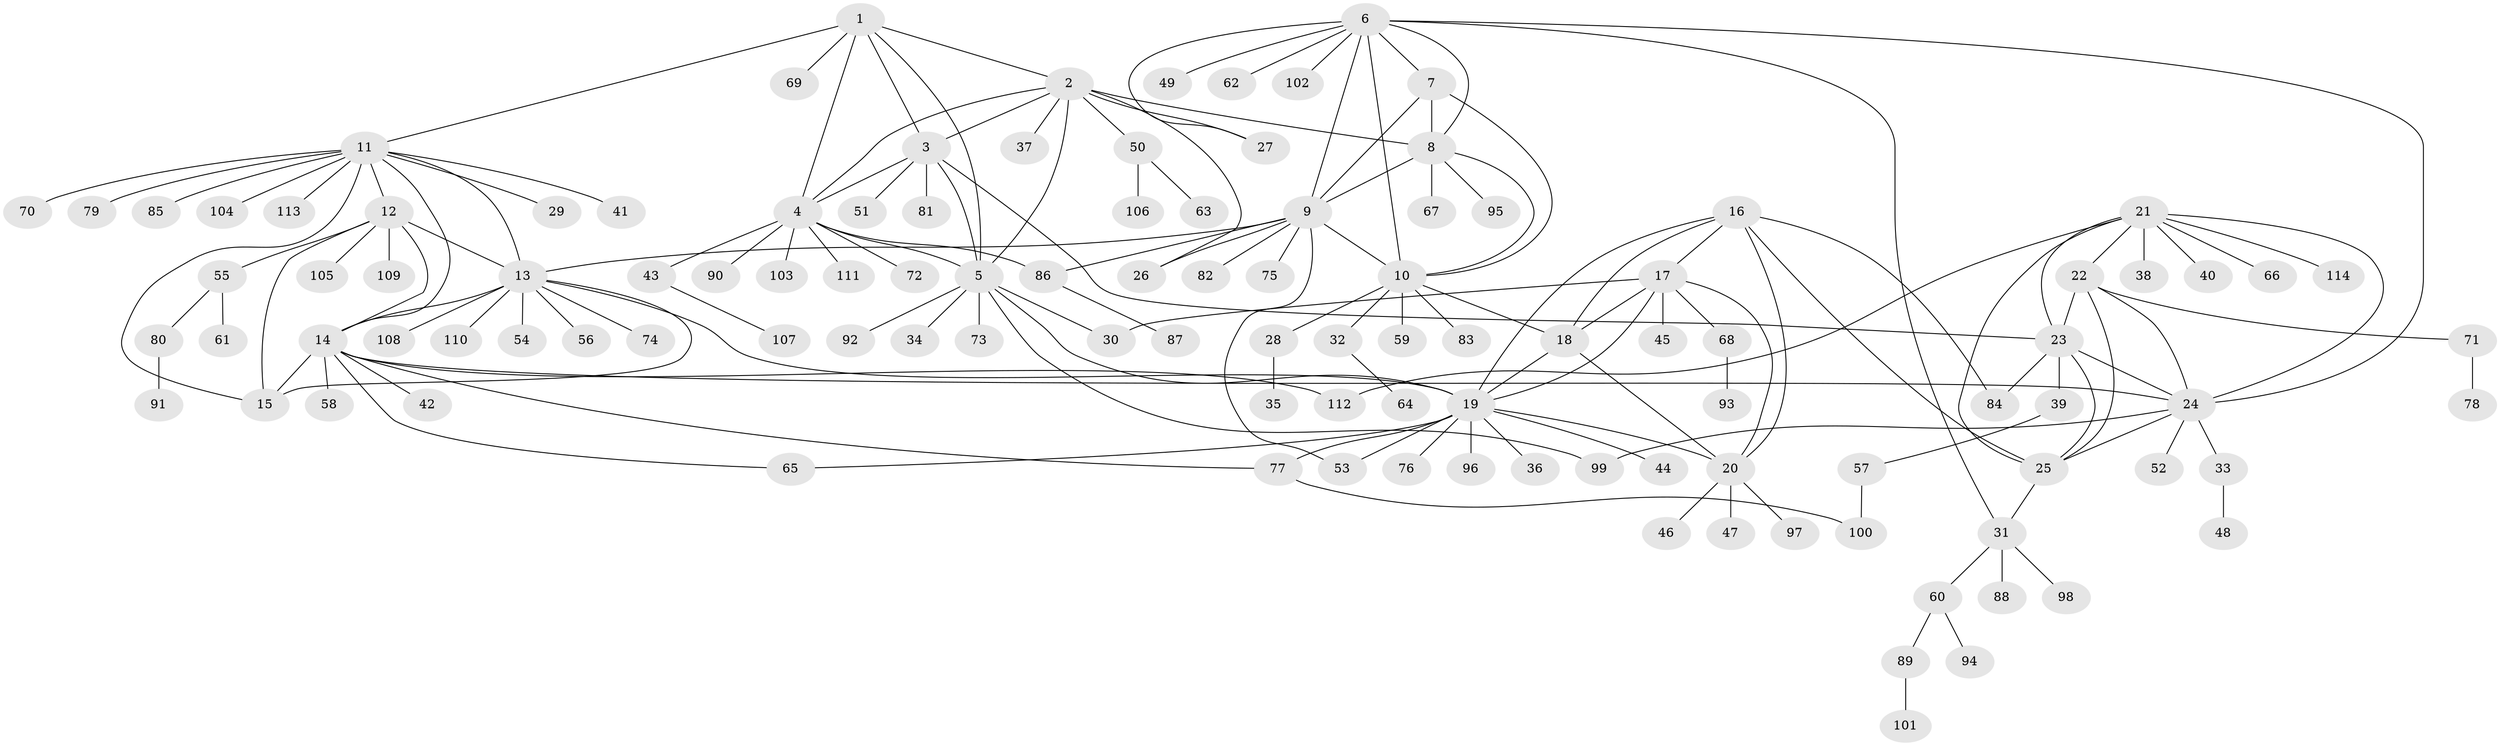 // Generated by graph-tools (version 1.1) at 2025/02/03/09/25 03:02:38]
// undirected, 114 vertices, 161 edges
graph export_dot {
graph [start="1"]
  node [color=gray90,style=filled];
  1;
  2;
  3;
  4;
  5;
  6;
  7;
  8;
  9;
  10;
  11;
  12;
  13;
  14;
  15;
  16;
  17;
  18;
  19;
  20;
  21;
  22;
  23;
  24;
  25;
  26;
  27;
  28;
  29;
  30;
  31;
  32;
  33;
  34;
  35;
  36;
  37;
  38;
  39;
  40;
  41;
  42;
  43;
  44;
  45;
  46;
  47;
  48;
  49;
  50;
  51;
  52;
  53;
  54;
  55;
  56;
  57;
  58;
  59;
  60;
  61;
  62;
  63;
  64;
  65;
  66;
  67;
  68;
  69;
  70;
  71;
  72;
  73;
  74;
  75;
  76;
  77;
  78;
  79;
  80;
  81;
  82;
  83;
  84;
  85;
  86;
  87;
  88;
  89;
  90;
  91;
  92;
  93;
  94;
  95;
  96;
  97;
  98;
  99;
  100;
  101;
  102;
  103;
  104;
  105;
  106;
  107;
  108;
  109;
  110;
  111;
  112;
  113;
  114;
  1 -- 2;
  1 -- 3;
  1 -- 4;
  1 -- 5;
  1 -- 11;
  1 -- 69;
  2 -- 3;
  2 -- 4;
  2 -- 5;
  2 -- 8;
  2 -- 26;
  2 -- 27;
  2 -- 37;
  2 -- 50;
  3 -- 4;
  3 -- 5;
  3 -- 23;
  3 -- 51;
  3 -- 81;
  4 -- 5;
  4 -- 43;
  4 -- 72;
  4 -- 86;
  4 -- 90;
  4 -- 103;
  4 -- 111;
  5 -- 19;
  5 -- 30;
  5 -- 34;
  5 -- 73;
  5 -- 92;
  5 -- 99;
  6 -- 7;
  6 -- 8;
  6 -- 9;
  6 -- 10;
  6 -- 24;
  6 -- 27;
  6 -- 31;
  6 -- 49;
  6 -- 62;
  6 -- 102;
  7 -- 8;
  7 -- 9;
  7 -- 10;
  8 -- 9;
  8 -- 10;
  8 -- 67;
  8 -- 95;
  9 -- 10;
  9 -- 13;
  9 -- 26;
  9 -- 53;
  9 -- 75;
  9 -- 82;
  9 -- 86;
  10 -- 18;
  10 -- 28;
  10 -- 32;
  10 -- 59;
  10 -- 83;
  11 -- 12;
  11 -- 13;
  11 -- 14;
  11 -- 15;
  11 -- 29;
  11 -- 41;
  11 -- 70;
  11 -- 79;
  11 -- 85;
  11 -- 104;
  11 -- 113;
  12 -- 13;
  12 -- 14;
  12 -- 15;
  12 -- 55;
  12 -- 105;
  12 -- 109;
  13 -- 14;
  13 -- 15;
  13 -- 19;
  13 -- 54;
  13 -- 56;
  13 -- 74;
  13 -- 108;
  13 -- 110;
  14 -- 15;
  14 -- 24;
  14 -- 42;
  14 -- 58;
  14 -- 65;
  14 -- 77;
  14 -- 112;
  16 -- 17;
  16 -- 18;
  16 -- 19;
  16 -- 20;
  16 -- 25;
  16 -- 84;
  17 -- 18;
  17 -- 19;
  17 -- 20;
  17 -- 30;
  17 -- 45;
  17 -- 68;
  18 -- 19;
  18 -- 20;
  19 -- 20;
  19 -- 36;
  19 -- 44;
  19 -- 53;
  19 -- 65;
  19 -- 76;
  19 -- 77;
  19 -- 96;
  20 -- 46;
  20 -- 47;
  20 -- 97;
  21 -- 22;
  21 -- 23;
  21 -- 24;
  21 -- 25;
  21 -- 38;
  21 -- 40;
  21 -- 66;
  21 -- 112;
  21 -- 114;
  22 -- 23;
  22 -- 24;
  22 -- 25;
  22 -- 71;
  23 -- 24;
  23 -- 25;
  23 -- 39;
  23 -- 84;
  24 -- 25;
  24 -- 33;
  24 -- 52;
  24 -- 99;
  25 -- 31;
  28 -- 35;
  31 -- 60;
  31 -- 88;
  31 -- 98;
  32 -- 64;
  33 -- 48;
  39 -- 57;
  43 -- 107;
  50 -- 63;
  50 -- 106;
  55 -- 61;
  55 -- 80;
  57 -- 100;
  60 -- 89;
  60 -- 94;
  68 -- 93;
  71 -- 78;
  77 -- 100;
  80 -- 91;
  86 -- 87;
  89 -- 101;
}
